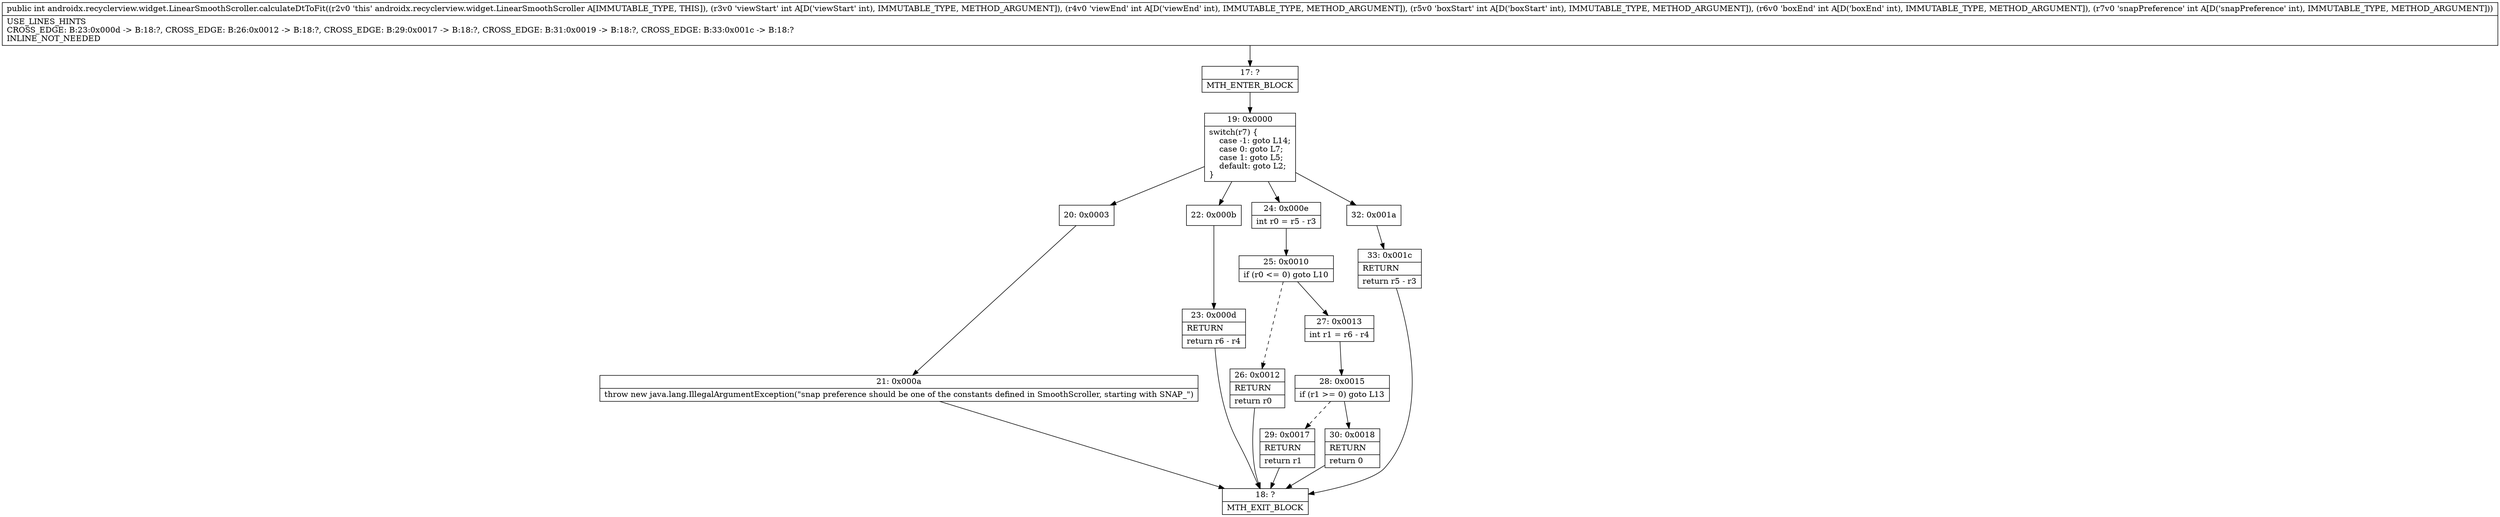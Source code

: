 digraph "CFG forandroidx.recyclerview.widget.LinearSmoothScroller.calculateDtToFit(IIIII)I" {
Node_17 [shape=record,label="{17\:\ ?|MTH_ENTER_BLOCK\l}"];
Node_19 [shape=record,label="{19\:\ 0x0000|switch(r7) \{\l    case \-1: goto L14;\l    case 0: goto L7;\l    case 1: goto L5;\l    default: goto L2;\l\}\l}"];
Node_20 [shape=record,label="{20\:\ 0x0003}"];
Node_21 [shape=record,label="{21\:\ 0x000a|throw new java.lang.IllegalArgumentException(\"snap preference should be one of the constants defined in SmoothScroller, starting with SNAP_\")\l}"];
Node_18 [shape=record,label="{18\:\ ?|MTH_EXIT_BLOCK\l}"];
Node_22 [shape=record,label="{22\:\ 0x000b}"];
Node_23 [shape=record,label="{23\:\ 0x000d|RETURN\l|return r6 \- r4\l}"];
Node_24 [shape=record,label="{24\:\ 0x000e|int r0 = r5 \- r3\l}"];
Node_25 [shape=record,label="{25\:\ 0x0010|if (r0 \<= 0) goto L10\l}"];
Node_26 [shape=record,label="{26\:\ 0x0012|RETURN\l|return r0\l}"];
Node_27 [shape=record,label="{27\:\ 0x0013|int r1 = r6 \- r4\l}"];
Node_28 [shape=record,label="{28\:\ 0x0015|if (r1 \>= 0) goto L13\l}"];
Node_29 [shape=record,label="{29\:\ 0x0017|RETURN\l|return r1\l}"];
Node_30 [shape=record,label="{30\:\ 0x0018|RETURN\l|return 0\l}"];
Node_32 [shape=record,label="{32\:\ 0x001a}"];
Node_33 [shape=record,label="{33\:\ 0x001c|RETURN\l|return r5 \- r3\l}"];
MethodNode[shape=record,label="{public int androidx.recyclerview.widget.LinearSmoothScroller.calculateDtToFit((r2v0 'this' androidx.recyclerview.widget.LinearSmoothScroller A[IMMUTABLE_TYPE, THIS]), (r3v0 'viewStart' int A[D('viewStart' int), IMMUTABLE_TYPE, METHOD_ARGUMENT]), (r4v0 'viewEnd' int A[D('viewEnd' int), IMMUTABLE_TYPE, METHOD_ARGUMENT]), (r5v0 'boxStart' int A[D('boxStart' int), IMMUTABLE_TYPE, METHOD_ARGUMENT]), (r6v0 'boxEnd' int A[D('boxEnd' int), IMMUTABLE_TYPE, METHOD_ARGUMENT]), (r7v0 'snapPreference' int A[D('snapPreference' int), IMMUTABLE_TYPE, METHOD_ARGUMENT]))  | USE_LINES_HINTS\lCROSS_EDGE: B:23:0x000d \-\> B:18:?, CROSS_EDGE: B:26:0x0012 \-\> B:18:?, CROSS_EDGE: B:29:0x0017 \-\> B:18:?, CROSS_EDGE: B:31:0x0019 \-\> B:18:?, CROSS_EDGE: B:33:0x001c \-\> B:18:?\lINLINE_NOT_NEEDED\l}"];
MethodNode -> Node_17;Node_17 -> Node_19;
Node_19 -> Node_20;
Node_19 -> Node_22;
Node_19 -> Node_24;
Node_19 -> Node_32;
Node_20 -> Node_21;
Node_21 -> Node_18;
Node_22 -> Node_23;
Node_23 -> Node_18;
Node_24 -> Node_25;
Node_25 -> Node_26[style=dashed];
Node_25 -> Node_27;
Node_26 -> Node_18;
Node_27 -> Node_28;
Node_28 -> Node_29[style=dashed];
Node_28 -> Node_30;
Node_29 -> Node_18;
Node_30 -> Node_18;
Node_32 -> Node_33;
Node_33 -> Node_18;
}

